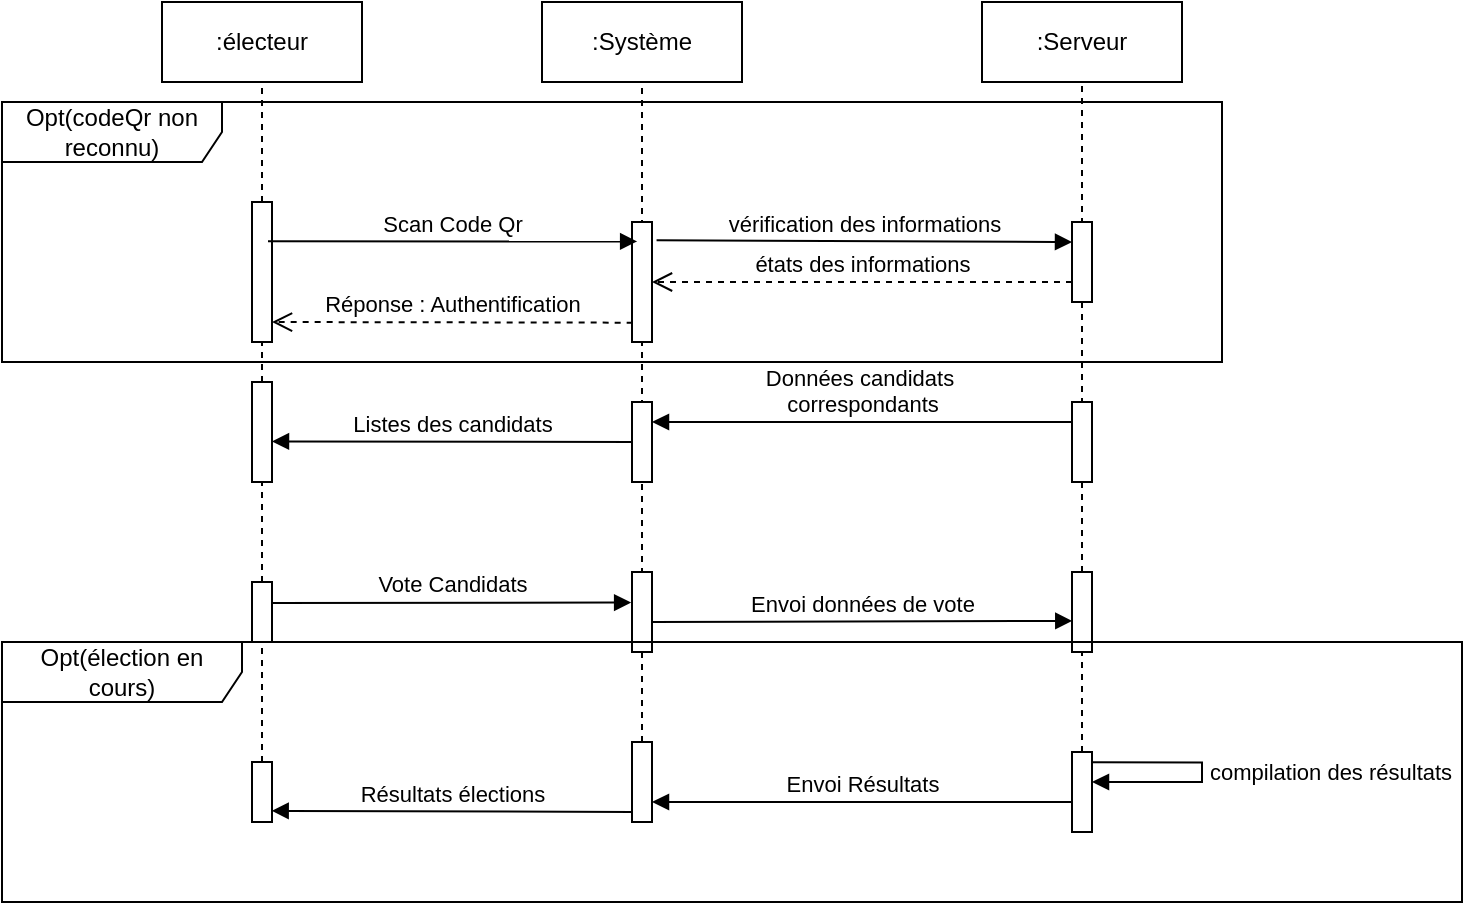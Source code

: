 <mxfile version="13.9.9" type="device"><diagram id="kgpKYQtTHZ0yAKxKKP6v" name="Page-1"><mxGraphModel dx="761" dy="346" grid="1" gridSize="10" guides="1" tooltips="1" connect="1" arrows="1" fold="1" page="1" pageScale="1" pageWidth="850" pageHeight="1100" math="0" shadow="0"><root><mxCell id="0"/><mxCell id="1" parent="0"/><mxCell id="bYW89r5WIxXJmtWQqRMt-21" value="Opt(codeQr non reconnu)" style="shape=umlFrame;whiteSpace=wrap;html=1;width=110;height=30;" parent="1" vertex="1"><mxGeometry x="70" y="130" width="610" height="130" as="geometry"/></mxCell><mxCell id="e3j0PmKpD-vp1-GzvUI4-5" value="" style="endArrow=none;dashed=1;html=1;entryX=0.5;entryY=1;entryDx=0;entryDy=0;" parent="1" source="e3j0PmKpD-vp1-GzvUI4-8" target="e3j0PmKpD-vp1-GzvUI4-6" edge="1"><mxGeometry width="50" height="50" relative="1" as="geometry"><mxPoint x="200" y="400" as="sourcePoint"/><mxPoint x="200" y="130" as="targetPoint"/></mxGeometry></mxCell><mxCell id="e3j0PmKpD-vp1-GzvUI4-6" value="" style="rounded=0;whiteSpace=wrap;html=1;" parent="1" vertex="1"><mxGeometry x="150" y="80" width="100" height="40" as="geometry"/></mxCell><mxCell id="e3j0PmKpD-vp1-GzvUI4-7" value=":électeur" style="text;html=1;strokeColor=none;fillColor=none;align=center;verticalAlign=middle;whiteSpace=wrap;rounded=0;" parent="1" vertex="1"><mxGeometry x="180" y="90" width="40" height="20" as="geometry"/></mxCell><mxCell id="e3j0PmKpD-vp1-GzvUI4-8" value="" style="rounded=0;whiteSpace=wrap;html=1;direction=south;" parent="1" vertex="1"><mxGeometry x="195" y="180" width="10" height="70" as="geometry"/></mxCell><mxCell id="e3j0PmKpD-vp1-GzvUI4-14" value="" style="endArrow=none;dashed=1;html=1;entryX=1;entryY=0.5;entryDx=0;entryDy=0;" parent="1" source="bYW89r5WIxXJmtWQqRMt-1" target="e3j0PmKpD-vp1-GzvUI4-8" edge="1"><mxGeometry width="50" height="50" relative="1" as="geometry"><mxPoint x="200" y="400" as="sourcePoint"/><mxPoint x="200" y="120" as="targetPoint"/></mxGeometry></mxCell><mxCell id="e3j0PmKpD-vp1-GzvUI4-15" value="" style="endArrow=none;dashed=1;html=1;entryX=0.5;entryY=1;entryDx=0;entryDy=0;exitX=0;exitY=0.5;exitDx=0;exitDy=0;" parent="1" source="bYW89r5WIxXJmtWQqRMt-15" target="e3j0PmKpD-vp1-GzvUI4-16" edge="1"><mxGeometry width="50" height="50" relative="1" as="geometry"><mxPoint x="390" y="400" as="sourcePoint"/><mxPoint x="390" y="130" as="targetPoint"/></mxGeometry></mxCell><mxCell id="e3j0PmKpD-vp1-GzvUI4-16" value="" style="rounded=0;whiteSpace=wrap;html=1;" parent="1" vertex="1"><mxGeometry x="340" y="80" width="100" height="40" as="geometry"/></mxCell><mxCell id="e3j0PmKpD-vp1-GzvUI4-17" value=":Système" style="text;html=1;strokeColor=none;fillColor=none;align=center;verticalAlign=middle;whiteSpace=wrap;rounded=0;" parent="1" vertex="1"><mxGeometry x="370" y="90" width="40" height="20" as="geometry"/></mxCell><mxCell id="e3j0PmKpD-vp1-GzvUI4-18" value="" style="rounded=0;whiteSpace=wrap;html=1;direction=south;" parent="1" vertex="1"><mxGeometry x="385" y="190" width="10" height="60" as="geometry"/></mxCell><mxCell id="e3j0PmKpD-vp1-GzvUI4-19" value="" style="endArrow=none;dashed=1;html=1;entryX=0.5;entryY=1;entryDx=0;entryDy=0;" parent="1" source="bYW89r5WIxXJmtWQqRMt-17" target="e3j0PmKpD-vp1-GzvUI4-20" edge="1"><mxGeometry width="50" height="50" relative="1" as="geometry"><mxPoint x="610" y="400" as="sourcePoint"/><mxPoint x="610" y="130" as="targetPoint"/></mxGeometry></mxCell><mxCell id="e3j0PmKpD-vp1-GzvUI4-20" value="" style="rounded=0;whiteSpace=wrap;html=1;" parent="1" vertex="1"><mxGeometry x="560" y="80" width="100" height="40" as="geometry"/></mxCell><mxCell id="e3j0PmKpD-vp1-GzvUI4-21" value=":Serveur" style="text;html=1;strokeColor=none;fillColor=none;align=center;verticalAlign=middle;whiteSpace=wrap;rounded=0;" parent="1" vertex="1"><mxGeometry x="590" y="90" width="40" height="20" as="geometry"/></mxCell><mxCell id="e3j0PmKpD-vp1-GzvUI4-22" value="" style="rounded=0;whiteSpace=wrap;html=1;direction=south;" parent="1" vertex="1"><mxGeometry x="605" y="190" width="10" height="40" as="geometry"/></mxCell><mxCell id="e3j0PmKpD-vp1-GzvUI4-27" value="états des informations" style="html=1;verticalAlign=bottom;endArrow=open;dashed=1;endSize=8;exitX=0.75;exitY=1;exitDx=0;exitDy=0;entryX=0.5;entryY=0;entryDx=0;entryDy=0;" parent="1" source="e3j0PmKpD-vp1-GzvUI4-22" target="e3j0PmKpD-vp1-GzvUI4-18" edge="1"><mxGeometry relative="1" as="geometry"><mxPoint x="605" y="170" as="sourcePoint"/><mxPoint x="410" y="235" as="targetPoint"/></mxGeometry></mxCell><mxCell id="e3j0PmKpD-vp1-GzvUI4-28" value="Scan Code Qr" style="html=1;verticalAlign=bottom;endArrow=block;exitX=0.281;exitY=0.2;exitDx=0;exitDy=0;exitPerimeter=0;entryX=0.162;entryY=0.743;entryDx=0;entryDy=0;entryPerimeter=0;" parent="1" source="e3j0PmKpD-vp1-GzvUI4-8" target="e3j0PmKpD-vp1-GzvUI4-18" edge="1"><mxGeometry width="80" relative="1" as="geometry"><mxPoint x="205" y="140" as="sourcePoint"/><mxPoint x="370" y="205" as="targetPoint"/></mxGeometry></mxCell><mxCell id="e3j0PmKpD-vp1-GzvUI4-29" value="vérification des informations" style="html=1;verticalAlign=bottom;endArrow=block;entryX=0.25;entryY=1;entryDx=0;entryDy=0;exitX=0.152;exitY=-0.229;exitDx=0;exitDy=0;exitPerimeter=0;" parent="1" source="e3j0PmKpD-vp1-GzvUI4-18" target="e3j0PmKpD-vp1-GzvUI4-22" edge="1"><mxGeometry width="80" relative="1" as="geometry"><mxPoint x="400" y="205" as="sourcePoint"/><mxPoint x="575" y="149.76" as="targetPoint"/></mxGeometry></mxCell><mxCell id="bYW89r5WIxXJmtWQqRMt-1" value="" style="rounded=0;whiteSpace=wrap;html=1;direction=south;" parent="1" vertex="1"><mxGeometry x="195" y="270" width="10" height="50" as="geometry"/></mxCell><mxCell id="bYW89r5WIxXJmtWQqRMt-2" value="" style="endArrow=none;dashed=1;html=1;entryX=1;entryY=0.5;entryDx=0;entryDy=0;" parent="1" target="bYW89r5WIxXJmtWQqRMt-1" edge="1"><mxGeometry width="50" height="50" relative="1" as="geometry"><mxPoint x="200" y="460" as="sourcePoint"/><mxPoint x="200" y="230" as="targetPoint"/></mxGeometry></mxCell><mxCell id="bYW89r5WIxXJmtWQqRMt-4" value="" style="rounded=0;whiteSpace=wrap;html=1;direction=south;" parent="1" vertex="1"><mxGeometry x="385" y="280" width="10" height="40" as="geometry"/></mxCell><mxCell id="bYW89r5WIxXJmtWQqRMt-5" value="" style="rounded=0;whiteSpace=wrap;html=1;direction=south;" parent="1" vertex="1"><mxGeometry x="605" y="280" width="10" height="40" as="geometry"/></mxCell><mxCell id="bYW89r5WIxXJmtWQqRMt-6" value="Données candidats&amp;nbsp;&lt;br&gt;correspondants" style="html=1;verticalAlign=bottom;endArrow=block;exitX=0.25;exitY=1;exitDx=0;exitDy=0;entryX=0.25;entryY=0;entryDx=0;entryDy=0;" parent="1" source="bYW89r5WIxXJmtWQqRMt-5" target="bYW89r5WIxXJmtWQqRMt-4" edge="1"><mxGeometry width="80" relative="1" as="geometry"><mxPoint x="395" y="290" as="sourcePoint"/><mxPoint x="420" y="310" as="targetPoint"/></mxGeometry></mxCell><mxCell id="bYW89r5WIxXJmtWQqRMt-7" value="Listes des candidats" style="html=1;verticalAlign=bottom;endArrow=block;entryX=0.25;entryY=0;entryDx=0;entryDy=0;exitX=0.5;exitY=1;exitDx=0;exitDy=0;" parent="1" source="bYW89r5WIxXJmtWQqRMt-4" edge="1"><mxGeometry width="80" relative="1" as="geometry"><mxPoint x="380" y="300" as="sourcePoint"/><mxPoint x="205" y="299.71" as="targetPoint"/></mxGeometry></mxCell><mxCell id="bYW89r5WIxXJmtWQqRMt-8" value="" style="rounded=0;whiteSpace=wrap;html=1;direction=south;" parent="1" vertex="1"><mxGeometry x="195" y="370" width="10" height="30" as="geometry"/></mxCell><mxCell id="bYW89r5WIxXJmtWQqRMt-9" value="Vote Candidats" style="html=1;verticalAlign=bottom;endArrow=block;exitX=0.35;exitY=-0.014;exitDx=0;exitDy=0;entryX=0.382;entryY=1.043;entryDx=0;entryDy=0;exitPerimeter=0;entryPerimeter=0;" parent="1" source="bYW89r5WIxXJmtWQqRMt-8" target="bYW89r5WIxXJmtWQqRMt-10" edge="1"><mxGeometry width="80" relative="1" as="geometry"><mxPoint x="205" y="384.58" as="sourcePoint"/><mxPoint x="370" y="385" as="targetPoint"/></mxGeometry></mxCell><mxCell id="bYW89r5WIxXJmtWQqRMt-10" value="" style="rounded=0;whiteSpace=wrap;html=1;direction=south;" parent="1" vertex="1"><mxGeometry x="385" y="365" width="10" height="40" as="geometry"/></mxCell><mxCell id="bYW89r5WIxXJmtWQqRMt-11" value="Envoi données de vote" style="html=1;verticalAlign=bottom;endArrow=block;exitX=0.25;exitY=0;exitDx=0;exitDy=0;entryX=0.611;entryY=0.986;entryDx=0;entryDy=0;entryPerimeter=0;" parent="1" target="bYW89r5WIxXJmtWQqRMt-12" edge="1"><mxGeometry width="80" relative="1" as="geometry"><mxPoint x="395" y="390" as="sourcePoint"/><mxPoint x="575" y="392.5" as="targetPoint"/></mxGeometry></mxCell><mxCell id="bYW89r5WIxXJmtWQqRMt-12" value="" style="rounded=0;whiteSpace=wrap;html=1;direction=south;" parent="1" vertex="1"><mxGeometry x="605" y="365" width="10" height="40" as="geometry"/></mxCell><mxCell id="bYW89r5WIxXJmtWQqRMt-14" value="" style="rounded=0;whiteSpace=wrap;html=1;direction=south;" parent="1" vertex="1"><mxGeometry x="195" y="460" width="10" height="30" as="geometry"/></mxCell><mxCell id="bYW89r5WIxXJmtWQqRMt-15" value="" style="rounded=0;whiteSpace=wrap;html=1;direction=south;" parent="1" vertex="1"><mxGeometry x="385" y="450" width="10" height="40" as="geometry"/></mxCell><mxCell id="bYW89r5WIxXJmtWQqRMt-17" value="" style="html=1;points=[];perimeter=orthogonalPerimeter;" parent="1" vertex="1"><mxGeometry x="605" y="455" width="10" height="40" as="geometry"/></mxCell><mxCell id="bYW89r5WIxXJmtWQqRMt-18" value="compilation des résultats" style="edgeStyle=orthogonalEdgeStyle;html=1;align=left;spacingLeft=2;endArrow=block;rounded=0;exitX=1.043;exitY=0.129;exitDx=0;exitDy=0;exitPerimeter=0;" parent="1" source="bYW89r5WIxXJmtWQqRMt-17" edge="1"><mxGeometry relative="1" as="geometry"><mxPoint x="615" y="440" as="sourcePoint"/><Array as="points"><mxPoint x="670" y="460"/><mxPoint x="670" y="470"/><mxPoint x="630" y="470"/></Array><mxPoint x="615" y="470" as="targetPoint"/></mxGeometry></mxCell><mxCell id="bYW89r5WIxXJmtWQqRMt-19" value="Envoi Résultats" style="html=1;verticalAlign=bottom;endArrow=block;entryX=0.75;entryY=0;entryDx=0;entryDy=0;" parent="1" source="bYW89r5WIxXJmtWQqRMt-17" target="bYW89r5WIxXJmtWQqRMt-15" edge="1"><mxGeometry width="80" relative="1" as="geometry"><mxPoint x="480" y="500" as="sourcePoint"/><mxPoint x="400" y="480" as="targetPoint"/></mxGeometry></mxCell><mxCell id="bYW89r5WIxXJmtWQqRMt-20" value="Résultats élections" style="html=1;verticalAlign=bottom;endArrow=block;entryX=0.814;entryY=0.016;entryDx=0;entryDy=0;entryPerimeter=0;" parent="1" target="bYW89r5WIxXJmtWQqRMt-14" edge="1"><mxGeometry width="80" relative="1" as="geometry"><mxPoint x="385" y="485" as="sourcePoint"/><mxPoint x="210" y="485" as="targetPoint"/></mxGeometry></mxCell><mxCell id="bYW89r5WIxXJmtWQqRMt-22" value="Opt(élection en cours)" style="shape=umlFrame;whiteSpace=wrap;html=1;width=120;height=30;" parent="1" vertex="1"><mxGeometry x="70" y="400" width="730" height="130" as="geometry"/></mxCell><mxCell id="0DiEGovmafrkIIvTUMYS-1" value="Réponse : Authentification" style="html=1;verticalAlign=bottom;endArrow=open;dashed=1;endSize=8;entryX=0.5;entryY=0;entryDx=0;entryDy=0;exitX=0.839;exitY=0.967;exitDx=0;exitDy=0;exitPerimeter=0;" edge="1" parent="1" source="e3j0PmKpD-vp1-GzvUI4-18"><mxGeometry relative="1" as="geometry"><mxPoint x="375" y="240" as="sourcePoint"/><mxPoint x="205" y="240" as="targetPoint"/></mxGeometry></mxCell></root></mxGraphModel></diagram></mxfile>